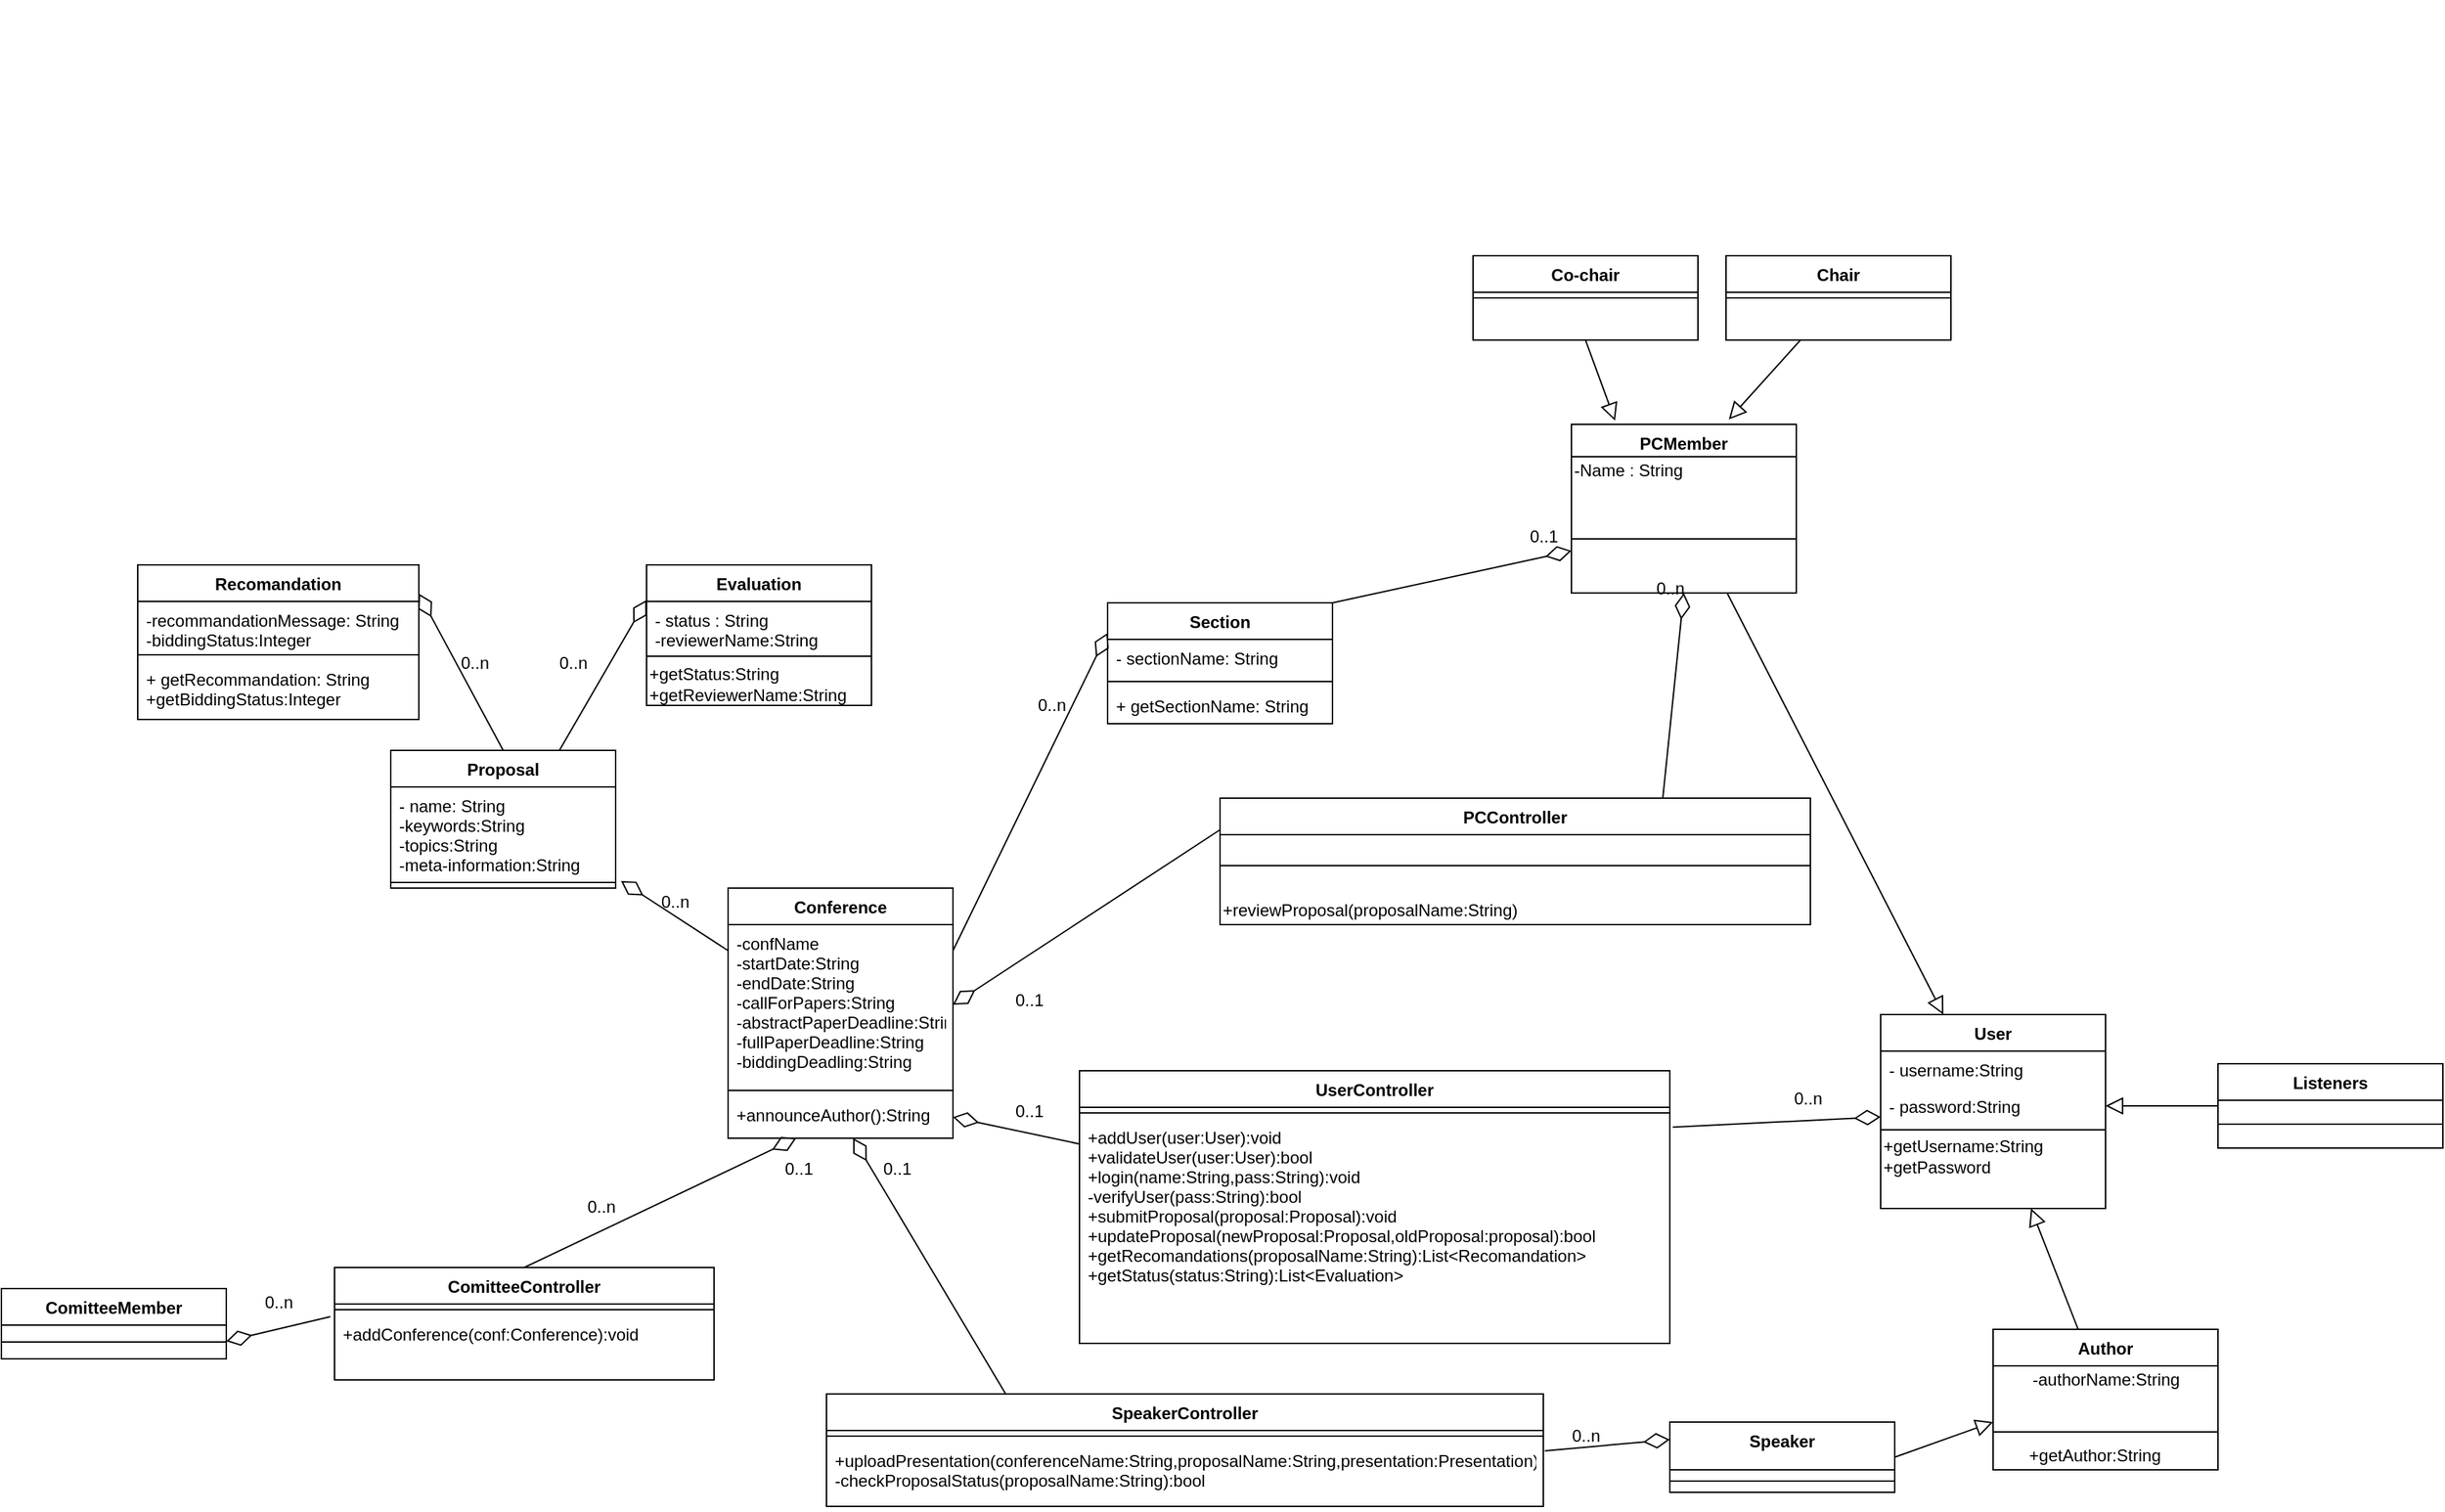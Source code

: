 <mxfile version="12.9.3" type="device"><diagram id="C5RBs43oDa-KdzZeNtuy" name="Page-1"><mxGraphModel dx="3685" dy="1174" grid="1" gridSize="10" guides="1" tooltips="1" connect="1" arrows="1" fold="1" page="1" pageScale="1" pageWidth="827" pageHeight="1169" math="0" shadow="0"><root><mxCell id="WIyWlLk6GJQsqaUBKTNV-0"/><mxCell id="WIyWlLk6GJQsqaUBKTNV-1" parent="WIyWlLk6GJQsqaUBKTNV-0"/><mxCell id="zkfFHV4jXpPFQw0GAbJ--12" value="" style="endArrow=block;endSize=10;endFill=0;shadow=0;strokeWidth=1;rounded=0;elbow=vertical;" parent="WIyWlLk6GJQsqaUBKTNV-1" source="zkfFHV4jXpPFQw0GAbJ--6" target="zkfFHV4jXpPFQw0GAbJ--0" edge="1"><mxGeometry width="160" relative="1" as="geometry"><mxPoint x="200" y="203" as="sourcePoint"/><mxPoint x="200" y="203" as="targetPoint"/></mxGeometry></mxCell><mxCell id="zkfFHV4jXpPFQw0GAbJ--16" value="" style="endArrow=block;endSize=10;endFill=0;shadow=0;strokeWidth=1;rounded=0;elbow=vertical;" parent="WIyWlLk6GJQsqaUBKTNV-1" source="zkfFHV4jXpPFQw0GAbJ--13" target="zkfFHV4jXpPFQw0GAbJ--0" edge="1"><mxGeometry width="160" relative="1" as="geometry"><mxPoint x="210" y="373" as="sourcePoint"/><mxPoint x="310" y="271" as="targetPoint"/></mxGeometry></mxCell><mxCell id="uJB7CdMi7ePcqjlSivqW-20" value="" style="rounded=0;orthogonalLoop=1;jettySize=auto;html=1;entryX=0.7;entryY=-0.029;entryDx=0;entryDy=0;endArrow=block;endFill=0;endSize=10;entryPerimeter=0;" parent="WIyWlLk6GJQsqaUBKTNV-1" source="uJB7CdMi7ePcqjlSivqW-1" target="zkfFHV4jXpPFQw0GAbJ--6" edge="1"><mxGeometry relative="1" as="geometry"/></mxCell><mxCell id="uJB7CdMi7ePcqjlSivqW-37" style="edgeStyle=none;rounded=0;orthogonalLoop=1;jettySize=auto;html=1;exitX=0.5;exitY=1;exitDx=0;exitDy=0;endArrow=block;endFill=0;endSize=10;entryX=0.194;entryY=-0.022;entryDx=0;entryDy=0;entryPerimeter=0;" parent="WIyWlLk6GJQsqaUBKTNV-1" source="uJB7CdMi7ePcqjlSivqW-7" target="zkfFHV4jXpPFQw0GAbJ--6" edge="1"><mxGeometry relative="1" as="geometry"><mxPoint x="120" y="420" as="targetPoint"/></mxGeometry></mxCell><mxCell id="uJB7CdMi7ePcqjlSivqW-45" style="edgeStyle=none;rounded=0;orthogonalLoop=1;jettySize=auto;html=1;exitX=0;exitY=0.5;exitDx=0;exitDy=0;entryX=1;entryY=0.5;entryDx=0;entryDy=0;endArrow=block;endFill=0;endSize=10;" parent="WIyWlLk6GJQsqaUBKTNV-1" source="uJB7CdMi7ePcqjlSivqW-41" target="zkfFHV4jXpPFQw0GAbJ--2" edge="1"><mxGeometry relative="1" as="geometry"/></mxCell><mxCell id="uJB7CdMi7ePcqjlSivqW-50" style="edgeStyle=none;rounded=0;orthogonalLoop=1;jettySize=auto;html=1;exitX=1;exitY=0.5;exitDx=0;exitDy=0;endArrow=block;endFill=0;endSize=10;" parent="WIyWlLk6GJQsqaUBKTNV-1" source="uJB7CdMi7ePcqjlSivqW-46" edge="1"><mxGeometry relative="1" as="geometry"><mxPoint x="430" y="1070" as="targetPoint"/></mxGeometry></mxCell><mxCell id="uJB7CdMi7ePcqjlSivqW-68" style="edgeStyle=none;rounded=0;orthogonalLoop=1;jettySize=auto;html=1;exitX=0.5;exitY=0;exitDx=0;exitDy=0;endArrow=block;endFill=0;endSize=10;" parent="WIyWlLk6GJQsqaUBKTNV-1" edge="1"><mxGeometry relative="1" as="geometry"><mxPoint x="-448" y="70" as="sourcePoint"/><mxPoint x="-448" y="70" as="targetPoint"/></mxGeometry></mxCell><mxCell id="uJB7CdMi7ePcqjlSivqW-105" style="edgeStyle=none;rounded=0;orthogonalLoop=1;jettySize=auto;html=1;exitX=0.75;exitY=0;exitDx=0;exitDy=0;entryX=0;entryY=0.25;entryDx=0;entryDy=0;endArrow=diamondThin;endFill=0;endSize=16;" parent="WIyWlLk6GJQsqaUBKTNV-1" source="uJB7CdMi7ePcqjlSivqW-51" target="uJB7CdMi7ePcqjlSivqW-98" edge="1"><mxGeometry relative="1" as="geometry"/></mxCell><mxCell id="uJB7CdMi7ePcqjlSivqW-106" style="edgeStyle=none;rounded=0;orthogonalLoop=1;jettySize=auto;html=1;exitX=0.5;exitY=0;exitDx=0;exitDy=0;entryX=1;entryY=0.186;entryDx=0;entryDy=0;entryPerimeter=0;endArrow=diamondThin;endFill=0;endSize=16;" parent="WIyWlLk6GJQsqaUBKTNV-1" source="uJB7CdMi7ePcqjlSivqW-51" target="uJB7CdMi7ePcqjlSivqW-94" edge="1"><mxGeometry relative="1" as="geometry"/></mxCell><mxCell id="uJB7CdMi7ePcqjlSivqW-94" value="Recomandation&#10;" style="swimlane;fontStyle=1;align=center;verticalAlign=top;childLayout=stackLayout;horizontal=1;startSize=26;horizontalStack=0;resizeParent=1;resizeParentMax=0;resizeLast=0;collapsible=1;marginBottom=0;" parent="WIyWlLk6GJQsqaUBKTNV-1" vertex="1"><mxGeometry x="-890" y="460" width="200" height="110" as="geometry"/></mxCell><mxCell id="uJB7CdMi7ePcqjlSivqW-95" value="-recommandationMessage: String&#10;-biddingStatus:Integer" style="text;strokeColor=none;fillColor=none;align=left;verticalAlign=top;spacingLeft=4;spacingRight=4;overflow=hidden;rotatable=0;points=[[0,0.5],[1,0.5]];portConstraint=eastwest;" parent="uJB7CdMi7ePcqjlSivqW-94" vertex="1"><mxGeometry y="26" width="200" height="34" as="geometry"/></mxCell><mxCell id="uJB7CdMi7ePcqjlSivqW-96" value="" style="line;strokeWidth=1;fillColor=none;align=left;verticalAlign=middle;spacingTop=-1;spacingLeft=3;spacingRight=3;rotatable=0;labelPosition=right;points=[];portConstraint=eastwest;" parent="uJB7CdMi7ePcqjlSivqW-94" vertex="1"><mxGeometry y="60" width="200" height="8" as="geometry"/></mxCell><mxCell id="uJB7CdMi7ePcqjlSivqW-97" value="+ getRecommandation: String&#10;+getBiddingStatus:Integer" style="text;strokeColor=none;fillColor=none;align=left;verticalAlign=top;spacingLeft=4;spacingRight=4;overflow=hidden;rotatable=0;points=[[0,0.5],[1,0.5]];portConstraint=eastwest;" parent="uJB7CdMi7ePcqjlSivqW-94" vertex="1"><mxGeometry y="68" width="200" height="42" as="geometry"/></mxCell><mxCell id="uJB7CdMi7ePcqjlSivqW-115" style="edgeStyle=none;rounded=0;orthogonalLoop=1;jettySize=auto;html=1;exitX=0;exitY=0.25;exitDx=0;exitDy=0;endArrow=diamondThin;endFill=0;endSize=16;entryX=1.024;entryY=1.046;entryDx=0;entryDy=0;entryPerimeter=0;" parent="WIyWlLk6GJQsqaUBKTNV-1" source="uJB7CdMi7ePcqjlSivqW-107" target="uJB7CdMi7ePcqjlSivqW-52" edge="1"><mxGeometry relative="1" as="geometry"><mxPoint x="-420" y="681.5" as="sourcePoint"/><mxPoint x="-550" y="703.0" as="targetPoint"/></mxGeometry></mxCell><mxCell id="uJB7CdMi7ePcqjlSivqW-120" style="edgeStyle=none;rounded=0;orthogonalLoop=1;jettySize=auto;html=1;exitX=1;exitY=0.25;exitDx=0;exitDy=0;entryX=0;entryY=0.25;entryDx=0;entryDy=0;endArrow=diamondThin;endFill=0;endSize=16;" parent="WIyWlLk6GJQsqaUBKTNV-1" source="uJB7CdMi7ePcqjlSivqW-107" target="uJB7CdMi7ePcqjlSivqW-116" edge="1"><mxGeometry relative="1" as="geometry"/></mxCell><mxCell id="uJB7CdMi7ePcqjlSivqW-121" style="rounded=0;orthogonalLoop=1;jettySize=auto;html=1;exitX=1;exitY=0;exitDx=0;exitDy=0;entryX=0;entryY=0.75;entryDx=0;entryDy=0;endArrow=diamondThin;endFill=0;endSize=16;" parent="WIyWlLk6GJQsqaUBKTNV-1" source="uJB7CdMi7ePcqjlSivqW-116" target="zkfFHV4jXpPFQw0GAbJ--6" edge="1"><mxGeometry relative="1" as="geometry"/></mxCell><mxCell id="zkfFHV4jXpPFQw0GAbJ--0" value="User" style="swimlane;fontStyle=1;align=center;verticalAlign=top;childLayout=stackLayout;horizontal=1;startSize=26;horizontalStack=0;resizeParent=1;resizeLast=0;collapsible=1;marginBottom=0;rounded=0;shadow=0;strokeWidth=1;" parent="WIyWlLk6GJQsqaUBKTNV-1" vertex="1"><mxGeometry x="350" y="780" width="160" height="138" as="geometry"><mxRectangle x="230" y="140" width="160" height="26" as="alternateBounds"/></mxGeometry></mxCell><mxCell id="zkfFHV4jXpPFQw0GAbJ--1" value="- username:String" style="text;align=left;verticalAlign=top;spacingLeft=4;spacingRight=4;overflow=hidden;rotatable=0;points=[[0,0.5],[1,0.5]];portConstraint=eastwest;" parent="zkfFHV4jXpPFQw0GAbJ--0" vertex="1"><mxGeometry y="26" width="160" height="26" as="geometry"/></mxCell><mxCell id="zkfFHV4jXpPFQw0GAbJ--2" value="- password:String " style="text;align=left;verticalAlign=top;spacingLeft=4;spacingRight=4;overflow=hidden;rotatable=0;points=[[0,0.5],[1,0.5]];portConstraint=eastwest;rounded=0;shadow=0;html=0;" parent="zkfFHV4jXpPFQw0GAbJ--0" vertex="1"><mxGeometry y="52" width="160" height="26" as="geometry"/></mxCell><mxCell id="zkfFHV4jXpPFQw0GAbJ--4" value="" style="line;html=1;strokeWidth=1;align=left;verticalAlign=middle;spacingTop=-1;spacingLeft=3;spacingRight=3;rotatable=0;labelPosition=right;points=[];portConstraint=eastwest;" parent="zkfFHV4jXpPFQw0GAbJ--0" vertex="1"><mxGeometry y="78" width="160" height="8" as="geometry"/></mxCell><mxCell id="uJB7CdMi7ePcqjlSivqW-181" value="+getUsername:String&lt;br&gt;+getPassword" style="text;html=1;align=left;verticalAlign=middle;resizable=0;points=[];autosize=1;" parent="zkfFHV4jXpPFQw0GAbJ--0" vertex="1"><mxGeometry y="86" width="160" height="30" as="geometry"/></mxCell><mxCell id="uJB7CdMi7ePcqjlSivqW-127" style="edgeStyle=none;rounded=0;orthogonalLoop=1;jettySize=auto;html=1;endArrow=diamondThin;endFill=0;endSize=16;exitX=1.005;exitY=0.038;exitDx=0;exitDy=0;exitPerimeter=0;" parent="WIyWlLk6GJQsqaUBKTNV-1" source="uJB7CdMi7ePcqjlSivqW-125" target="zkfFHV4jXpPFQw0GAbJ--0" edge="1"><mxGeometry relative="1" as="geometry"><mxPoint x="210" y="859" as="sourcePoint"/></mxGeometry></mxCell><mxCell id="uJB7CdMi7ePcqjlSivqW-128" style="edgeStyle=none;rounded=0;orthogonalLoop=1;jettySize=auto;html=1;exitX=0;exitY=0.113;exitDx=0;exitDy=0;entryX=1;entryY=0.5;entryDx=0;entryDy=0;endArrow=diamondThin;endFill=0;endSize=16;exitPerimeter=0;" parent="WIyWlLk6GJQsqaUBKTNV-1" source="uJB7CdMi7ePcqjlSivqW-125" target="uJB7CdMi7ePcqjlSivqW-110" edge="1"><mxGeometry relative="1" as="geometry"><mxPoint x="-270" y="859" as="sourcePoint"/></mxGeometry></mxCell><mxCell id="uJB7CdMi7ePcqjlSivqW-133" style="edgeStyle=none;rounded=0;orthogonalLoop=1;jettySize=auto;html=1;exitX=0;exitY=0.25;exitDx=0;exitDy=0;endArrow=diamondThin;endFill=0;endSize=16;entryX=1;entryY=0.5;entryDx=0;entryDy=0;" parent="WIyWlLk6GJQsqaUBKTNV-1" source="uJB7CdMi7ePcqjlSivqW-129" target="uJB7CdMi7ePcqjlSivqW-108" edge="1"><mxGeometry relative="1" as="geometry"/></mxCell><mxCell id="uJB7CdMi7ePcqjlSivqW-134" style="edgeStyle=none;rounded=0;orthogonalLoop=1;jettySize=auto;html=1;exitX=0.75;exitY=0;exitDx=0;exitDy=0;endArrow=diamondThin;endFill=0;endSize=16;entryX=0.5;entryY=1;entryDx=0;entryDy=0;" parent="WIyWlLk6GJQsqaUBKTNV-1" source="uJB7CdMi7ePcqjlSivqW-129" target="zkfFHV4jXpPFQw0GAbJ--6" edge="1"><mxGeometry relative="1" as="geometry"><mxPoint x="220" y="570.0" as="targetPoint"/></mxGeometry></mxCell><mxCell id="uJB7CdMi7ePcqjlSivqW-145" style="edgeStyle=none;rounded=0;orthogonalLoop=1;jettySize=auto;html=1;exitX=0.5;exitY=0;exitDx=0;exitDy=0;endArrow=diamondThin;endFill=0;endSize=16;" parent="WIyWlLk6GJQsqaUBKTNV-1" source="uJB7CdMi7ePcqjlSivqW-136" target="uJB7CdMi7ePcqjlSivqW-110" edge="1"><mxGeometry relative="1" as="geometry"/></mxCell><mxCell id="uJB7CdMi7ePcqjlSivqW-144" style="edgeStyle=none;rounded=0;orthogonalLoop=1;jettySize=auto;html=1;exitX=0.25;exitY=0;exitDx=0;exitDy=0;endArrow=diamondThin;endFill=0;endSize=16;" parent="WIyWlLk6GJQsqaUBKTNV-1" source="uJB7CdMi7ePcqjlSivqW-140" target="uJB7CdMi7ePcqjlSivqW-110" edge="1"><mxGeometry relative="1" as="geometry"/></mxCell><mxCell id="uJB7CdMi7ePcqjlSivqW-51" value="Proposal" style="swimlane;fontStyle=1;align=center;verticalAlign=top;childLayout=stackLayout;horizontal=1;startSize=26;horizontalStack=0;resizeParent=1;resizeParentMax=0;resizeLast=0;collapsible=1;marginBottom=0;" parent="WIyWlLk6GJQsqaUBKTNV-1" vertex="1"><mxGeometry x="-710" y="592" width="160" height="98" as="geometry"/></mxCell><mxCell id="uJB7CdMi7ePcqjlSivqW-52" value="- name: String&#10;-keywords:String&#10;-topics:String&#10;-meta-information:String" style="text;strokeColor=none;fillColor=none;align=left;verticalAlign=top;spacingLeft=4;spacingRight=4;overflow=hidden;rotatable=0;points=[[0,0.5],[1,0.5]];portConstraint=eastwest;" parent="uJB7CdMi7ePcqjlSivqW-51" vertex="1"><mxGeometry y="26" width="160" height="64" as="geometry"/></mxCell><mxCell id="uJB7CdMi7ePcqjlSivqW-53" value="" style="line;strokeWidth=1;fillColor=none;align=left;verticalAlign=middle;spacingTop=-1;spacingLeft=3;spacingRight=3;rotatable=0;labelPosition=right;points=[];portConstraint=eastwest;" parent="uJB7CdMi7ePcqjlSivqW-51" vertex="1"><mxGeometry y="90" width="160" height="8" as="geometry"/></mxCell><mxCell id="uJB7CdMi7ePcqjlSivqW-148" style="edgeStyle=none;rounded=0;orthogonalLoop=1;jettySize=auto;html=1;exitX=1.002;exitY=0.142;exitDx=0;exitDy=0;entryX=0;entryY=0.25;entryDx=0;entryDy=0;endArrow=diamondThin;endFill=0;endSize=16;exitPerimeter=0;" parent="WIyWlLk6GJQsqaUBKTNV-1" source="uJB7CdMi7ePcqjlSivqW-143" target="uJB7CdMi7ePcqjlSivqW-46" edge="1"><mxGeometry relative="1" as="geometry"><mxPoint x="-80.0" y="1029" as="sourcePoint"/></mxGeometry></mxCell><mxCell id="uJB7CdMi7ePcqjlSivqW-153" style="edgeStyle=none;rounded=0;orthogonalLoop=1;jettySize=auto;html=1;exitX=-0.011;exitY=0.022;exitDx=0;exitDy=0;entryX=1;entryY=0.75;entryDx=0;entryDy=0;endArrow=diamondThin;endFill=0;endSize=16;exitPerimeter=0;" parent="WIyWlLk6GJQsqaUBKTNV-1" source="uJB7CdMi7ePcqjlSivqW-139" edge="1" target="uJB7CdMi7ePcqjlSivqW-149"><mxGeometry relative="1" as="geometry"><mxPoint x="-528" y="1009" as="sourcePoint"/><mxPoint x="-610" y="900" as="targetPoint"/></mxGeometry></mxCell><mxCell id="uJB7CdMi7ePcqjlSivqW-155" value="0..n" style="text;html=1;strokeColor=none;fillColor=none;align=center;verticalAlign=middle;whiteSpace=wrap;rounded=0;rotation=0;" parent="WIyWlLk6GJQsqaUBKTNV-1" vertex="1"><mxGeometry x="-580" y="907" width="40" height="20" as="geometry"/></mxCell><mxCell id="uJB7CdMi7ePcqjlSivqW-157" value="0..n" style="text;html=1;strokeColor=none;fillColor=none;align=center;verticalAlign=middle;whiteSpace=wrap;rounded=0;rotation=0;" parent="WIyWlLk6GJQsqaUBKTNV-1" vertex="1"><mxGeometry x="-670" y="520" width="40" height="20" as="geometry"/></mxCell><mxCell id="uJB7CdMi7ePcqjlSivqW-158" value="0..n" style="text;html=1;strokeColor=none;fillColor=none;align=center;verticalAlign=middle;whiteSpace=wrap;rounded=0;rotation=0;" parent="WIyWlLk6GJQsqaUBKTNV-1" vertex="1"><mxGeometry x="-600" y="520" width="40" height="20" as="geometry"/></mxCell><mxCell id="uJB7CdMi7ePcqjlSivqW-116" value="Section&#10;" style="swimlane;fontStyle=1;align=center;verticalAlign=top;childLayout=stackLayout;horizontal=1;startSize=26;horizontalStack=0;resizeParent=1;resizeParentMax=0;resizeLast=0;collapsible=1;marginBottom=0;" parent="WIyWlLk6GJQsqaUBKTNV-1" vertex="1"><mxGeometry x="-200" y="487" width="160" height="86" as="geometry"/></mxCell><mxCell id="uJB7CdMi7ePcqjlSivqW-117" value="- sectionName: String" style="text;strokeColor=none;fillColor=none;align=left;verticalAlign=top;spacingLeft=4;spacingRight=4;overflow=hidden;rotatable=0;points=[[0,0.5],[1,0.5]];portConstraint=eastwest;" parent="uJB7CdMi7ePcqjlSivqW-116" vertex="1"><mxGeometry y="26" width="160" height="26" as="geometry"/></mxCell><mxCell id="uJB7CdMi7ePcqjlSivqW-118" value="" style="line;strokeWidth=1;fillColor=none;align=left;verticalAlign=middle;spacingTop=-1;spacingLeft=3;spacingRight=3;rotatable=0;labelPosition=right;points=[];portConstraint=eastwest;" parent="uJB7CdMi7ePcqjlSivqW-116" vertex="1"><mxGeometry y="52" width="160" height="8" as="geometry"/></mxCell><mxCell id="uJB7CdMi7ePcqjlSivqW-119" value="+ getSectionName: String" style="text;strokeColor=none;fillColor=none;align=left;verticalAlign=top;spacingLeft=4;spacingRight=4;overflow=hidden;rotatable=0;points=[[0,0.5],[1,0.5]];portConstraint=eastwest;" parent="uJB7CdMi7ePcqjlSivqW-116" vertex="1"><mxGeometry y="60" width="160" height="26" as="geometry"/></mxCell><mxCell id="zkfFHV4jXpPFQw0GAbJ--13" value="Author&#10;" style="swimlane;fontStyle=1;align=center;verticalAlign=top;childLayout=stackLayout;horizontal=1;startSize=26;horizontalStack=0;resizeParent=1;resizeLast=0;collapsible=1;marginBottom=0;rounded=0;shadow=0;strokeWidth=1;" parent="WIyWlLk6GJQsqaUBKTNV-1" vertex="1"><mxGeometry x="430" y="1004" width="160" height="100" as="geometry"><mxRectangle x="340" y="380" width="170" height="26" as="alternateBounds"/></mxGeometry></mxCell><mxCell id="uJB7CdMi7ePcqjlSivqW-179" value="-authorName:String&lt;br&gt;" style="text;html=1;align=center;verticalAlign=middle;resizable=0;points=[];autosize=1;" parent="zkfFHV4jXpPFQw0GAbJ--13" vertex="1"><mxGeometry y="26" width="160" height="20" as="geometry"/></mxCell><mxCell id="zkfFHV4jXpPFQw0GAbJ--15" value="" style="line;html=1;strokeWidth=1;align=left;verticalAlign=middle;spacingTop=-1;spacingLeft=3;spacingRight=3;rotatable=0;labelPosition=right;points=[];portConstraint=eastwest;" parent="zkfFHV4jXpPFQw0GAbJ--13" vertex="1"><mxGeometry y="46" width="160" height="54" as="geometry"/></mxCell><mxCell id="uJB7CdMi7ePcqjlSivqW-180" value="+getAuthor:String" style="text;html=1;align=center;verticalAlign=middle;resizable=0;points=[];autosize=1;" parent="zkfFHV4jXpPFQw0GAbJ--15" vertex="1"><mxGeometry x="17" y="34" width="110" height="20" as="geometry"/></mxCell><mxCell id="hakDEKHwJoc9Gk723hZe-2" value="0..n" style="text;html=1;align=center;verticalAlign=middle;resizable=0;points=[];autosize=1;" vertex="1" parent="WIyWlLk6GJQsqaUBKTNV-1"><mxGeometry x="120" y="1070" width="40" height="20" as="geometry"/></mxCell><mxCell id="hakDEKHwJoc9Gk723hZe-3" value="0..n" style="text;html=1;align=center;verticalAlign=middle;resizable=0;points=[];autosize=1;" vertex="1" parent="WIyWlLk6GJQsqaUBKTNV-1"><mxGeometry x="278" y="830" width="40" height="20" as="geometry"/></mxCell><mxCell id="hakDEKHwJoc9Gk723hZe-4" value="0..n" style="text;html=1;align=center;verticalAlign=middle;resizable=0;points=[];autosize=1;" vertex="1" parent="WIyWlLk6GJQsqaUBKTNV-1"><mxGeometry x="180" y="467" width="40" height="20" as="geometry"/></mxCell><mxCell id="hakDEKHwJoc9Gk723hZe-5" value="0..1" style="text;html=1;align=center;verticalAlign=middle;resizable=0;points=[];autosize=1;" vertex="1" parent="WIyWlLk6GJQsqaUBKTNV-1"><mxGeometry x="90" y="430" width="40" height="20" as="geometry"/></mxCell><mxCell id="uJB7CdMi7ePcqjlSivqW-122" value="UserController&#10;" style="swimlane;fontStyle=1;align=center;verticalAlign=top;childLayout=stackLayout;horizontal=1;startSize=26;horizontalStack=0;resizeParent=1;resizeParentMax=0;resizeLast=0;collapsible=1;marginBottom=0;" parent="WIyWlLk6GJQsqaUBKTNV-1" vertex="1"><mxGeometry x="-220" y="820" width="420" height="194" as="geometry"/></mxCell><mxCell id="uJB7CdMi7ePcqjlSivqW-124" value="" style="line;strokeWidth=1;fillColor=none;align=left;verticalAlign=middle;spacingTop=-1;spacingLeft=3;spacingRight=3;rotatable=0;labelPosition=right;points=[];portConstraint=eastwest;" parent="uJB7CdMi7ePcqjlSivqW-122" vertex="1"><mxGeometry y="26" width="420" height="8" as="geometry"/></mxCell><mxCell id="uJB7CdMi7ePcqjlSivqW-125" value="+addUser(user:User):void&#10;+validateUser(user:User):bool&#10;+login(name:String,pass:String):void&#10;-verifyUser(pass:String):bool&#10;+submitProposal(proposal:Proposal):void&#10;+updateProposal(newProposal:Proposal,oldProposal:proposal):bool&#10;+getRecomandations(proposalName:String):List&lt;Recomandation&gt;&#10;+getStatus(status:String):List&lt;Evaluation&gt;" style="text;strokeColor=none;fillColor=none;align=left;verticalAlign=top;spacingLeft=4;spacingRight=4;overflow=hidden;rotatable=0;points=[[0,0.5],[1,0.5]];portConstraint=eastwest;" parent="uJB7CdMi7ePcqjlSivqW-122" vertex="1"><mxGeometry y="34" width="420" height="160" as="geometry"/></mxCell><mxCell id="hakDEKHwJoc9Gk723hZe-6" value="0..1" style="text;html=1;align=center;verticalAlign=middle;resizable=0;points=[];autosize=1;" vertex="1" parent="WIyWlLk6GJQsqaUBKTNV-1"><mxGeometry x="-276" y="839" width="40" height="20" as="geometry"/></mxCell><mxCell id="hakDEKHwJoc9Gk723hZe-7" value="0..1" style="text;html=1;align=center;verticalAlign=middle;resizable=0;points=[];autosize=1;" vertex="1" parent="WIyWlLk6GJQsqaUBKTNV-1"><mxGeometry x="-276" y="760" width="40" height="20" as="geometry"/></mxCell><mxCell id="hakDEKHwJoc9Gk723hZe-8" value="0..n" style="text;html=1;align=center;verticalAlign=middle;resizable=0;points=[];autosize=1;" vertex="1" parent="WIyWlLk6GJQsqaUBKTNV-1"><mxGeometry x="-260" y="550" width="40" height="20" as="geometry"/></mxCell><mxCell id="hakDEKHwJoc9Gk723hZe-9" value="0..n" style="text;html=1;align=center;verticalAlign=middle;resizable=0;points=[];autosize=1;" vertex="1" parent="WIyWlLk6GJQsqaUBKTNV-1"><mxGeometry x="-528" y="690" width="40" height="20" as="geometry"/></mxCell><mxCell id="hakDEKHwJoc9Gk723hZe-10" value="0..1" style="text;html=1;align=center;verticalAlign=middle;resizable=0;points=[];autosize=1;" vertex="1" parent="WIyWlLk6GJQsqaUBKTNV-1"><mxGeometry x="-370" y="880" width="40" height="20" as="geometry"/></mxCell><mxCell id="hakDEKHwJoc9Gk723hZe-11" value="0..1" style="text;html=1;align=center;verticalAlign=middle;resizable=0;points=[];autosize=1;" vertex="1" parent="WIyWlLk6GJQsqaUBKTNV-1"><mxGeometry x="-440" y="880" width="40" height="20" as="geometry"/></mxCell><mxCell id="uJB7CdMi7ePcqjlSivqW-107" value="Conference&#10;" style="swimlane;fontStyle=1;align=center;verticalAlign=top;childLayout=stackLayout;horizontal=1;startSize=26;horizontalStack=0;resizeParent=1;resizeParentMax=0;resizeLast=0;collapsible=1;marginBottom=0;" parent="WIyWlLk6GJQsqaUBKTNV-1" vertex="1"><mxGeometry x="-470" y="690" width="160" height="178" as="geometry"/></mxCell><mxCell id="uJB7CdMi7ePcqjlSivqW-108" value="-confName&#10;-startDate:String&#10;-endDate:String&#10;-callForPapers:String&#10;-abstractPaperDeadline:String&#10;-fullPaperDeadline:String&#10;-biddingDeadling:String&#10;" style="text;strokeColor=none;fillColor=none;align=left;verticalAlign=top;spacingLeft=4;spacingRight=4;overflow=hidden;rotatable=0;points=[[0,0.5],[1,0.5]];portConstraint=eastwest;" parent="uJB7CdMi7ePcqjlSivqW-107" vertex="1"><mxGeometry y="26" width="160" height="114" as="geometry"/></mxCell><mxCell id="uJB7CdMi7ePcqjlSivqW-109" value="" style="line;strokeWidth=1;fillColor=none;align=left;verticalAlign=middle;spacingTop=-1;spacingLeft=3;spacingRight=3;rotatable=0;labelPosition=right;points=[];portConstraint=eastwest;" parent="uJB7CdMi7ePcqjlSivqW-107" vertex="1"><mxGeometry y="140" width="160" height="8" as="geometry"/></mxCell><mxCell id="uJB7CdMi7ePcqjlSivqW-110" value="+announceAuthor():String" style="text;strokeColor=none;fillColor=none;align=left;verticalAlign=top;spacingLeft=4;spacingRight=4;overflow=hidden;rotatable=0;points=[[0,0.5],[1,0.5]];portConstraint=eastwest;" parent="uJB7CdMi7ePcqjlSivqW-107" vertex="1"><mxGeometry y="148" width="160" height="30" as="geometry"/></mxCell><mxCell id="uJB7CdMi7ePcqjlSivqW-129" value="PCController&#10;" style="swimlane;fontStyle=1;align=center;verticalAlign=top;childLayout=stackLayout;horizontal=1;startSize=26;horizontalStack=0;resizeParent=1;resizeParentMax=0;resizeLast=0;collapsible=1;marginBottom=0;" parent="WIyWlLk6GJQsqaUBKTNV-1" vertex="1"><mxGeometry x="-120" y="626" width="420" height="90" as="geometry"/></mxCell><mxCell id="uJB7CdMi7ePcqjlSivqW-131" value="" style="line;strokeWidth=1;fillColor=none;align=left;verticalAlign=middle;spacingTop=-1;spacingLeft=3;spacingRight=3;rotatable=0;labelPosition=right;points=[];portConstraint=eastwest;" parent="uJB7CdMi7ePcqjlSivqW-129" vertex="1"><mxGeometry y="26" width="420" height="44" as="geometry"/></mxCell><mxCell id="uJB7CdMi7ePcqjlSivqW-183" value="+reviewProposal(proposalName:String)" style="text;html=1;align=left;verticalAlign=middle;resizable=0;points=[];autosize=1;" parent="uJB7CdMi7ePcqjlSivqW-129" vertex="1"><mxGeometry y="70" width="420" height="20" as="geometry"/></mxCell><mxCell id="uJB7CdMi7ePcqjlSivqW-41" value="Listeners" style="swimlane;fontStyle=1;align=center;verticalAlign=top;childLayout=stackLayout;horizontal=1;startSize=26;horizontalStack=0;resizeParent=1;resizeParentMax=0;resizeLast=0;collapsible=1;marginBottom=0;" parent="WIyWlLk6GJQsqaUBKTNV-1" vertex="1"><mxGeometry x="590" y="815" width="160" height="60" as="geometry"/></mxCell><mxCell id="uJB7CdMi7ePcqjlSivqW-43" value="" style="line;strokeWidth=1;fillColor=none;align=left;verticalAlign=middle;spacingTop=-1;spacingLeft=3;spacingRight=3;rotatable=0;labelPosition=right;points=[];portConstraint=eastwest;" parent="uJB7CdMi7ePcqjlSivqW-41" vertex="1"><mxGeometry y="26" width="160" height="34" as="geometry"/></mxCell><mxCell id="uJB7CdMi7ePcqjlSivqW-136" value="ComitteeController&#10;" style="swimlane;fontStyle=1;align=center;verticalAlign=top;childLayout=stackLayout;horizontal=1;startSize=26;horizontalStack=0;resizeParent=1;resizeParentMax=0;resizeLast=0;collapsible=1;marginBottom=0;" parent="WIyWlLk6GJQsqaUBKTNV-1" vertex="1"><mxGeometry x="-750" y="960" width="270" height="80" as="geometry"/></mxCell><mxCell id="uJB7CdMi7ePcqjlSivqW-138" value="" style="line;strokeWidth=1;fillColor=none;align=left;verticalAlign=middle;spacingTop=-1;spacingLeft=3;spacingRight=3;rotatable=0;labelPosition=right;points=[];portConstraint=eastwest;" parent="uJB7CdMi7ePcqjlSivqW-136" vertex="1"><mxGeometry y="26" width="270" height="8" as="geometry"/></mxCell><mxCell id="uJB7CdMi7ePcqjlSivqW-139" value="+addConference(conf:Conference):void" style="text;strokeColor=none;fillColor=none;align=left;verticalAlign=top;spacingLeft=4;spacingRight=4;overflow=hidden;rotatable=0;points=[[0,0.5],[1,0.5]];portConstraint=eastwest;" parent="uJB7CdMi7ePcqjlSivqW-136" vertex="1"><mxGeometry y="34" width="270" height="46" as="geometry"/></mxCell><mxCell id="uJB7CdMi7ePcqjlSivqW-98" value="Evaluation&#10;" style="swimlane;fontStyle=1;align=center;verticalAlign=top;childLayout=stackLayout;horizontal=1;startSize=26;horizontalStack=0;resizeParent=1;resizeParentMax=0;resizeLast=0;collapsible=1;marginBottom=0;" parent="WIyWlLk6GJQsqaUBKTNV-1" vertex="1"><mxGeometry x="-528" y="460" width="160" height="100" as="geometry"/></mxCell><mxCell id="uJB7CdMi7ePcqjlSivqW-99" value="- status : String&#10;-reviewerName:String" style="text;strokeColor=none;fillColor=none;align=left;verticalAlign=top;spacingLeft=4;spacingRight=4;overflow=hidden;rotatable=0;points=[[0,0.5],[1,0.5]];portConstraint=eastwest;" parent="uJB7CdMi7ePcqjlSivqW-98" vertex="1"><mxGeometry y="26" width="160" height="34" as="geometry"/></mxCell><mxCell id="uJB7CdMi7ePcqjlSivqW-100" value="" style="line;strokeWidth=1;fillColor=none;align=left;verticalAlign=middle;spacingTop=-1;spacingLeft=3;spacingRight=3;rotatable=0;labelPosition=right;points=[];portConstraint=eastwest;" parent="uJB7CdMi7ePcqjlSivqW-98" vertex="1"><mxGeometry y="60" width="160" height="10" as="geometry"/></mxCell><mxCell id="uJB7CdMi7ePcqjlSivqW-174" value="+getStatus:String&lt;br&gt;+getReviewerName:String&lt;br&gt;" style="text;html=1;align=left;verticalAlign=middle;resizable=0;points=[];autosize=1;" parent="uJB7CdMi7ePcqjlSivqW-98" vertex="1"><mxGeometry y="70" width="160" height="30" as="geometry"/></mxCell><mxCell id="uJB7CdMi7ePcqjlSivqW-140" value="SpeakerController&#10;" style="swimlane;fontStyle=1;align=center;verticalAlign=top;childLayout=stackLayout;horizontal=1;startSize=26;horizontalStack=0;resizeParent=1;resizeParentMax=0;resizeLast=0;collapsible=1;marginBottom=0;" parent="WIyWlLk6GJQsqaUBKTNV-1" vertex="1"><mxGeometry x="-400" y="1050" width="510" height="80" as="geometry"/></mxCell><mxCell id="uJB7CdMi7ePcqjlSivqW-142" value="" style="line;strokeWidth=1;fillColor=none;align=left;verticalAlign=middle;spacingTop=-1;spacingLeft=3;spacingRight=3;rotatable=0;labelPosition=right;points=[];portConstraint=eastwest;" parent="uJB7CdMi7ePcqjlSivqW-140" vertex="1"><mxGeometry y="26" width="510" height="8" as="geometry"/></mxCell><mxCell id="uJB7CdMi7ePcqjlSivqW-143" value="+uploadPresentation(conferenceName:String,proposalName:String,presentation:Presentation)&#10;-checkProposalStatus(proposalName:String):bool" style="text;strokeColor=none;fillColor=none;align=left;verticalAlign=top;spacingLeft=4;spacingRight=4;overflow=hidden;rotatable=0;points=[[0,0.5],[1,0.5]];portConstraint=eastwest;" parent="uJB7CdMi7ePcqjlSivqW-140" vertex="1"><mxGeometry y="34" width="510" height="46" as="geometry"/></mxCell><mxCell id="uJB7CdMi7ePcqjlSivqW-46" value="Speaker" style="swimlane;fontStyle=1;align=center;verticalAlign=top;childLayout=stackLayout;horizontal=1;startSize=34;horizontalStack=0;resizeParent=1;resizeParentMax=0;resizeLast=0;collapsible=1;marginBottom=0;" parent="WIyWlLk6GJQsqaUBKTNV-1" vertex="1"><mxGeometry x="200" y="1070" width="160" height="50" as="geometry"/></mxCell><mxCell id="uJB7CdMi7ePcqjlSivqW-48" value="" style="line;strokeWidth=1;fillColor=none;align=left;verticalAlign=middle;spacingTop=-1;spacingLeft=3;spacingRight=3;rotatable=0;labelPosition=right;points=[];portConstraint=eastwest;" parent="uJB7CdMi7ePcqjlSivqW-46" vertex="1"><mxGeometry y="34" width="160" height="16" as="geometry"/></mxCell><mxCell id="uJB7CdMi7ePcqjlSivqW-149" value="ComitteeMember" style="swimlane;fontStyle=1;align=center;verticalAlign=top;childLayout=stackLayout;horizontal=1;startSize=26;horizontalStack=0;resizeParent=1;resizeParentMax=0;resizeLast=0;collapsible=1;marginBottom=0;" parent="WIyWlLk6GJQsqaUBKTNV-1" vertex="1"><mxGeometry x="-987" y="975" width="160" height="50" as="geometry"/></mxCell><mxCell id="uJB7CdMi7ePcqjlSivqW-151" value="" style="line;strokeWidth=1;fillColor=none;align=left;verticalAlign=middle;spacingTop=-1;spacingLeft=3;spacingRight=3;rotatable=0;labelPosition=right;points=[];portConstraint=eastwest;" parent="uJB7CdMi7ePcqjlSivqW-149" vertex="1"><mxGeometry y="26" width="160" height="24" as="geometry"/></mxCell><mxCell id="hakDEKHwJoc9Gk723hZe-21" value="0..n" style="text;html=1;align=center;verticalAlign=middle;resizable=0;points=[];autosize=1;" vertex="1" parent="WIyWlLk6GJQsqaUBKTNV-1"><mxGeometry x="-810" y="975" width="40" height="20" as="geometry"/></mxCell><mxCell id="zkfFHV4jXpPFQw0GAbJ--6" value="PCMember" style="swimlane;fontStyle=1;align=center;verticalAlign=top;childLayout=stackLayout;horizontal=1;startSize=23;horizontalStack=0;resizeParent=1;resizeLast=0;collapsible=1;marginBottom=0;rounded=0;shadow=0;strokeWidth=1;" parent="WIyWlLk6GJQsqaUBKTNV-1" vertex="1"><mxGeometry x="130" y="360" width="160" height="120" as="geometry"><mxRectangle x="130" y="380" width="160" height="26" as="alternateBounds"/></mxGeometry></mxCell><mxCell id="uJB7CdMi7ePcqjlSivqW-147" value="-Name : String" style="text;html=1;align=left;verticalAlign=middle;resizable=0;points=[];autosize=1;" parent="zkfFHV4jXpPFQw0GAbJ--6" vertex="1"><mxGeometry y="23" width="160" height="20" as="geometry"/></mxCell><mxCell id="zkfFHV4jXpPFQw0GAbJ--9" value="" style="line;html=1;strokeWidth=1;align=left;verticalAlign=middle;spacingTop=-1;spacingLeft=3;spacingRight=3;rotatable=0;labelPosition=right;points=[];portConstraint=eastwest;" parent="zkfFHV4jXpPFQw0GAbJ--6" vertex="1"><mxGeometry y="43" width="160" height="77" as="geometry"/></mxCell><mxCell id="uJB7CdMi7ePcqjlSivqW-7" value="Co-chair" style="swimlane;fontStyle=1;align=center;verticalAlign=top;childLayout=stackLayout;horizontal=1;startSize=26;horizontalStack=0;resizeParent=1;resizeLast=0;collapsible=1;marginBottom=0;rounded=0;shadow=0;strokeWidth=1;" parent="WIyWlLk6GJQsqaUBKTNV-1" vertex="1"><mxGeometry x="60" y="240" width="160" height="60" as="geometry"><mxRectangle x="130" y="380" width="160" height="26" as="alternateBounds"/></mxGeometry></mxCell><mxCell id="uJB7CdMi7ePcqjlSivqW-10" value="" style="line;html=1;strokeWidth=1;align=left;verticalAlign=middle;spacingTop=-1;spacingLeft=3;spacingRight=3;rotatable=0;labelPosition=right;points=[];portConstraint=eastwest;" parent="uJB7CdMi7ePcqjlSivqW-7" vertex="1"><mxGeometry y="26" width="160" height="8" as="geometry"/></mxCell><mxCell id="uJB7CdMi7ePcqjlSivqW-1" value="Chair" style="swimlane;fontStyle=1;align=center;verticalAlign=top;childLayout=stackLayout;horizontal=1;startSize=26;horizontalStack=0;resizeParent=1;resizeLast=0;collapsible=1;marginBottom=0;rounded=0;shadow=0;strokeWidth=1;" parent="WIyWlLk6GJQsqaUBKTNV-1" vertex="1"><mxGeometry x="240" y="240" width="160" height="60" as="geometry"><mxRectangle x="130" y="380" width="160" height="26" as="alternateBounds"/></mxGeometry></mxCell><mxCell id="uJB7CdMi7ePcqjlSivqW-4" value="" style="line;html=1;strokeWidth=1;align=left;verticalAlign=middle;spacingTop=-1;spacingLeft=3;spacingRight=3;rotatable=0;labelPosition=right;points=[];portConstraint=eastwest;" parent="uJB7CdMi7ePcqjlSivqW-1" vertex="1"><mxGeometry y="26" width="160" height="8" as="geometry"/></mxCell></root></mxGraphModel></diagram></mxfile>